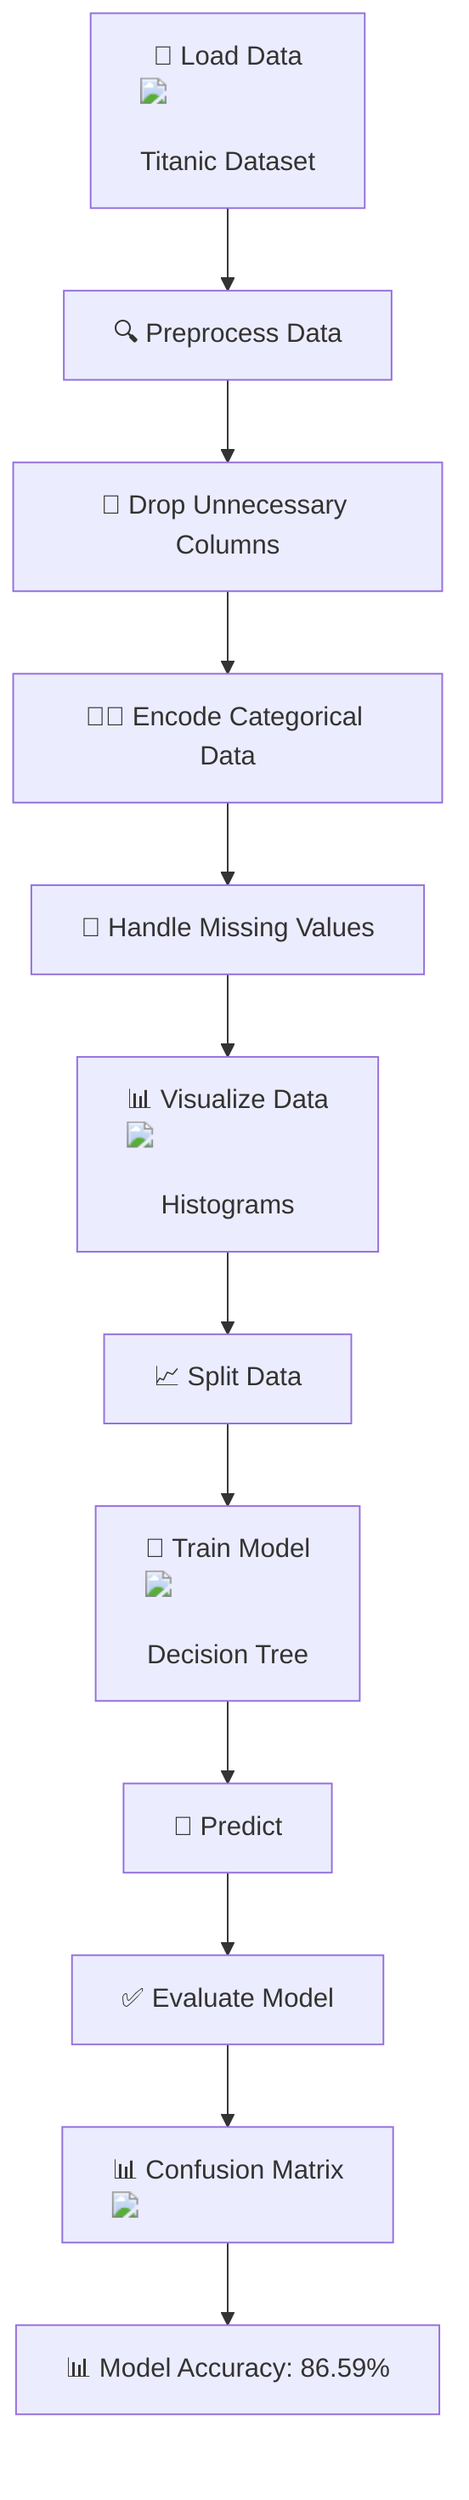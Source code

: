 graph TD;
    A["📂 Load Data <img src='file.svg' /> <br/> Titanic Dataset"] --> B["🔍 Preprocess Data"];
    B --> C["🔄 Drop Unnecessary Columns"];
    C --> D["👨‍🏫 Encode Categorical Data"];
    D --> E["🧪 Handle Missing Values"];
    E --> F["📊 Visualize Data <img src='dummy_plots/hist_template.svg' /> <br/> Histograms"];
    F --> G["📈 Split Data"];
    G --> H["🧠 Train Model <img src='brain.svg' /> <br/> Decision Tree"];
    H --> I["🔮 Predict"];
    I --> J["✅ Evaluate Model"];
    J --> K["📊 Confusion Matrix <img src='dummy_plots/hist_template.svg' />"];
    K --> L["📊 Model Accuracy: 86.59%"];